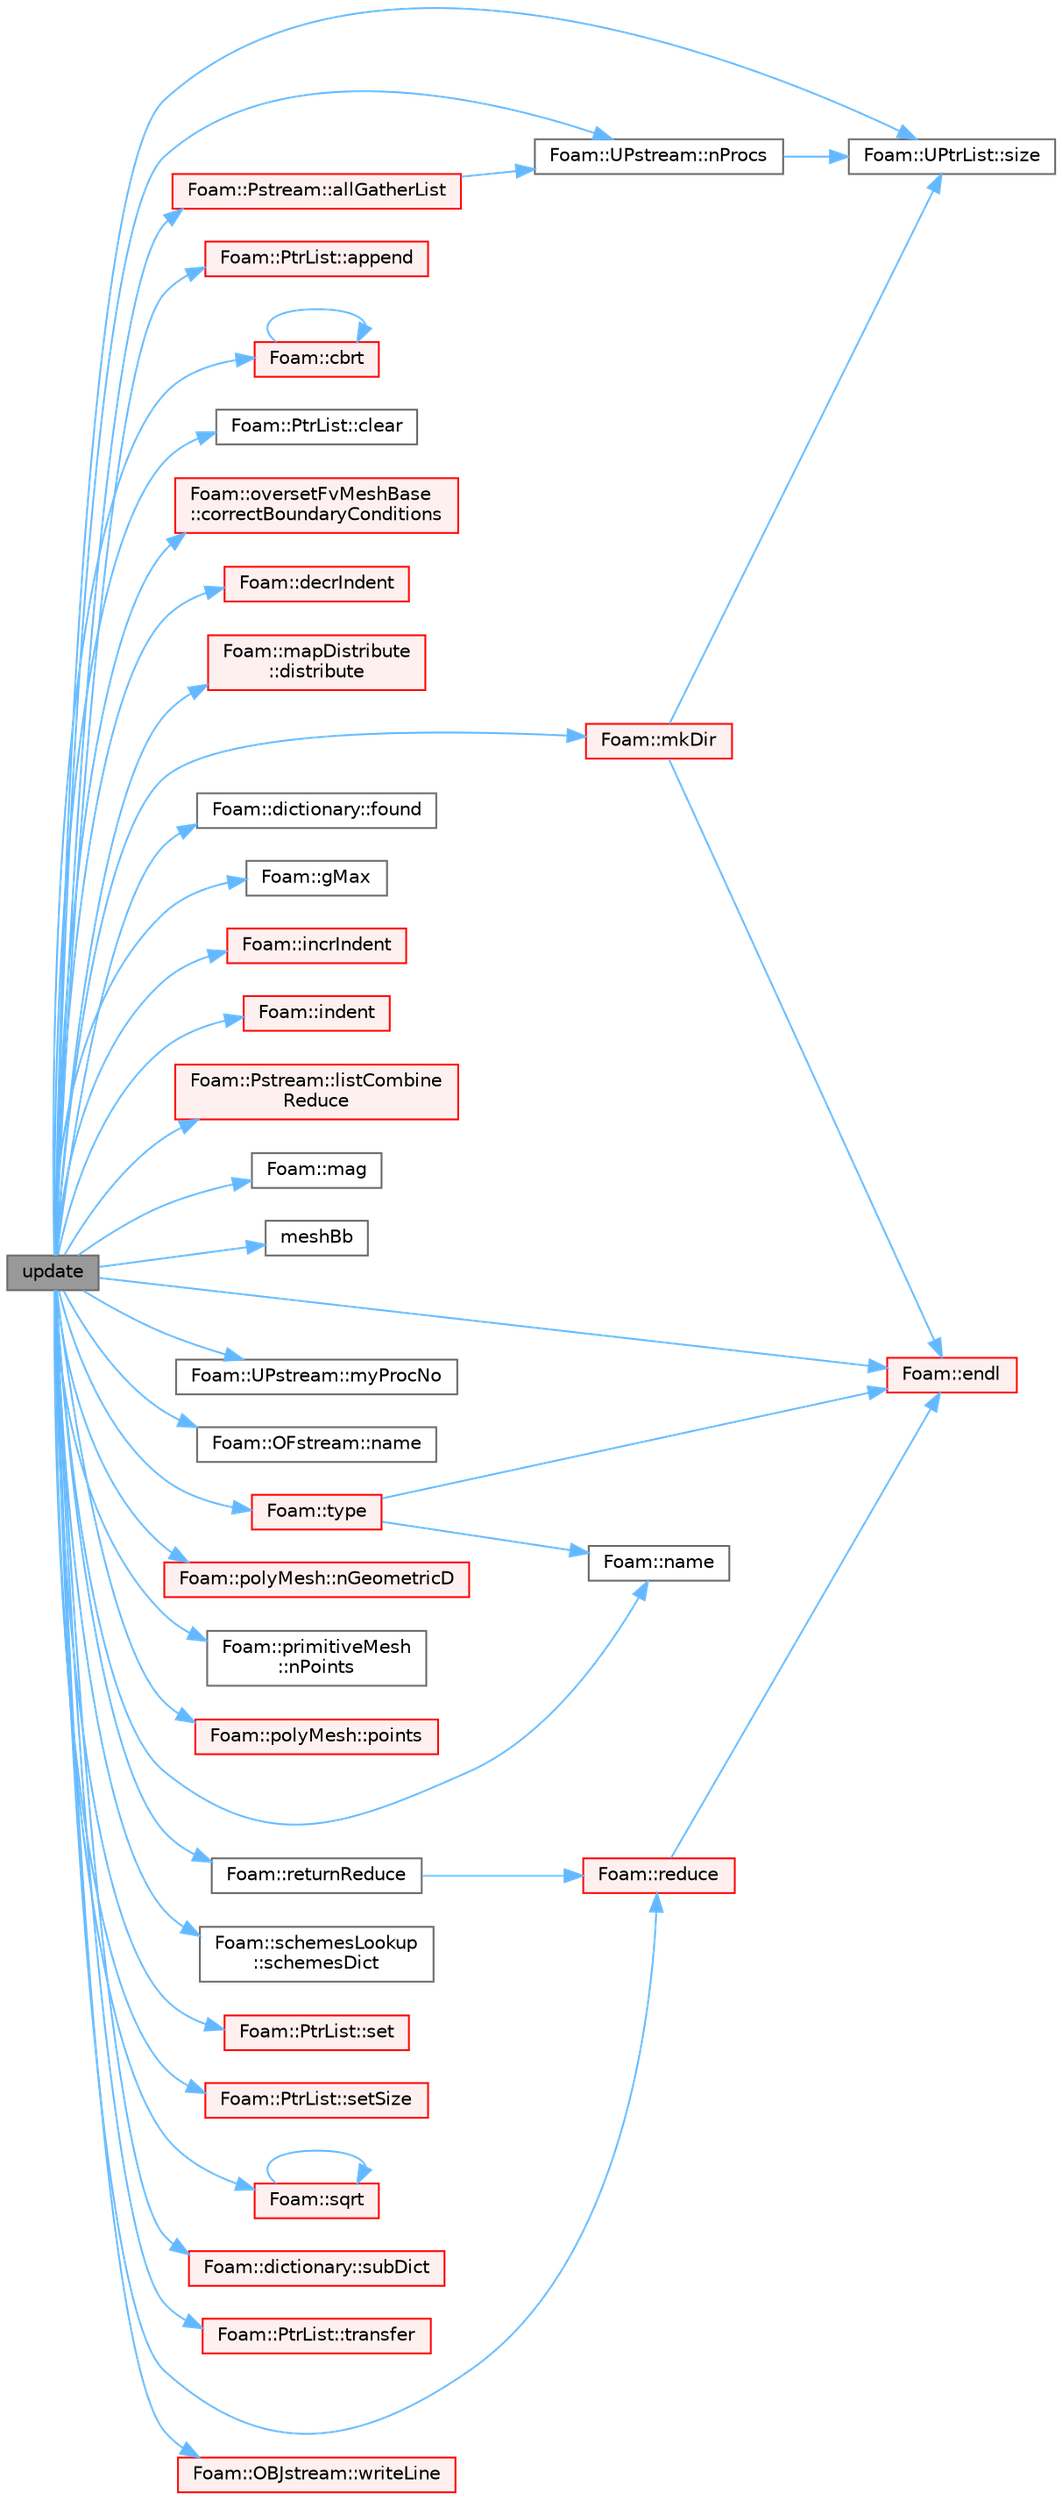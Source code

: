 digraph "update"
{
 // LATEX_PDF_SIZE
  bgcolor="transparent";
  edge [fontname=Helvetica,fontsize=10,labelfontname=Helvetica,labelfontsize=10];
  node [fontname=Helvetica,fontsize=10,shape=box,height=0.2,width=0.4];
  rankdir="LR";
  Node1 [id="Node000001",label="update",height=0.2,width=0.4,color="gray40", fillcolor="grey60", style="filled", fontcolor="black",tooltip=" "];
  Node1 -> Node2 [id="edge1_Node000001_Node000002",color="steelblue1",style="solid",tooltip=" "];
  Node2 [id="Node000002",label="Foam::Pstream::allGatherList",height=0.2,width=0.4,color="red", fillcolor="#FFF0F0", style="filled",URL="$classFoam_1_1Pstream.html#ae922e15e1dd57e59fa36902268807c78",tooltip=" "];
  Node2 -> Node12 [id="edge2_Node000002_Node000012",color="steelblue1",style="solid",tooltip=" "];
  Node12 [id="Node000012",label="Foam::UPstream::nProcs",height=0.2,width=0.4,color="grey40", fillcolor="white", style="filled",URL="$classFoam_1_1UPstream.html#a7db00ff752d312e8138599b99537f5e4",tooltip=" "];
  Node12 -> Node13 [id="edge3_Node000012_Node000013",color="steelblue1",style="solid",tooltip=" "];
  Node13 [id="Node000013",label="Foam::UPtrList::size",height=0.2,width=0.4,color="grey40", fillcolor="white", style="filled",URL="$classFoam_1_1UPtrList.html#a95603446b248fe1ecf5dc59bcc2eaff0",tooltip=" "];
  Node1 -> Node22 [id="edge4_Node000001_Node000022",color="steelblue1",style="solid",tooltip=" "];
  Node22 [id="Node000022",label="Foam::PtrList::append",height=0.2,width=0.4,color="red", fillcolor="#FFF0F0", style="filled",URL="$classFoam_1_1PtrList.html#a9846c2ecbc3f323d5dc356dedb2c6cbd",tooltip=" "];
  Node1 -> Node26 [id="edge5_Node000001_Node000026",color="steelblue1",style="solid",tooltip=" "];
  Node26 [id="Node000026",label="Foam::cbrt",height=0.2,width=0.4,color="red", fillcolor="#FFF0F0", style="filled",URL="$namespaceFoam.html#aca0b7feea326c0e1e9e04078a319d019",tooltip=" "];
  Node26 -> Node26 [id="edge6_Node000026_Node000026",color="steelblue1",style="solid",tooltip=" "];
  Node1 -> Node28 [id="edge7_Node000001_Node000028",color="steelblue1",style="solid",tooltip=" "];
  Node28 [id="Node000028",label="Foam::PtrList::clear",height=0.2,width=0.4,color="grey40", fillcolor="white", style="filled",URL="$classFoam_1_1PtrList.html#ac8bb3912a3ce86b15842e79d0b421204",tooltip=" "];
  Node1 -> Node29 [id="edge8_Node000001_Node000029",color="steelblue1",style="solid",tooltip=" "];
  Node29 [id="Node000029",label="Foam::oversetFvMeshBase\l::correctBoundaryConditions",height=0.2,width=0.4,color="red", fillcolor="#FFF0F0", style="filled",URL="$classFoam_1_1oversetFvMeshBase.html#ace920cd3768fcaae92b814ff2ade1de1",tooltip=" "];
  Node1 -> Node32 [id="edge9_Node000001_Node000032",color="steelblue1",style="solid",tooltip=" "];
  Node32 [id="Node000032",label="Foam::decrIndent",height=0.2,width=0.4,color="red", fillcolor="#FFF0F0", style="filled",URL="$namespaceFoam.html#ae2aa5f8e535bdbce0467a919990247f4",tooltip=" "];
  Node1 -> Node34 [id="edge10_Node000001_Node000034",color="steelblue1",style="solid",tooltip=" "];
  Node34 [id="Node000034",label="Foam::mapDistribute\l::distribute",height=0.2,width=0.4,color="red", fillcolor="#FFF0F0", style="filled",URL="$classFoam_1_1mapDistribute.html#a93e1a643307eb8869f583019ca92cec2",tooltip=" "];
  Node1 -> Node6 [id="edge11_Node000001_Node000006",color="steelblue1",style="solid",tooltip=" "];
  Node6 [id="Node000006",label="Foam::endl",height=0.2,width=0.4,color="red", fillcolor="#FFF0F0", style="filled",URL="$namespaceFoam.html#a7d5eca45a323264dc5fe811500ebda47",tooltip=" "];
  Node1 -> Node36 [id="edge12_Node000001_Node000036",color="steelblue1",style="solid",tooltip=" "];
  Node36 [id="Node000036",label="Foam::dictionary::found",height=0.2,width=0.4,color="grey40", fillcolor="white", style="filled",URL="$classFoam_1_1dictionary.html#a991aa8aeeb065b985015a48bb5066b99",tooltip=" "];
  Node1 -> Node37 [id="edge13_Node000001_Node000037",color="steelblue1",style="solid",tooltip=" "];
  Node37 [id="Node000037",label="Foam::gMax",height=0.2,width=0.4,color="grey40", fillcolor="white", style="filled",URL="$namespaceFoam.html#ae8d631fb8e841947408bb711abfb1e67",tooltip=" "];
  Node1 -> Node38 [id="edge14_Node000001_Node000038",color="steelblue1",style="solid",tooltip=" "];
  Node38 [id="Node000038",label="Foam::incrIndent",height=0.2,width=0.4,color="red", fillcolor="#FFF0F0", style="filled",URL="$namespaceFoam.html#a7731a7ce298b2318e8ca1efa82593c06",tooltip=" "];
  Node1 -> Node40 [id="edge15_Node000001_Node000040",color="steelblue1",style="solid",tooltip=" "];
  Node40 [id="Node000040",label="Foam::indent",height=0.2,width=0.4,color="red", fillcolor="#FFF0F0", style="filled",URL="$namespaceFoam.html#a7e15d05978b545ad4cbf3149a70b0dbf",tooltip=" "];
  Node1 -> Node42 [id="edge16_Node000001_Node000042",color="steelblue1",style="solid",tooltip=" "];
  Node42 [id="Node000042",label="Foam::Pstream::listCombine\lReduce",height=0.2,width=0.4,color="red", fillcolor="#FFF0F0", style="filled",URL="$classFoam_1_1Pstream.html#a303610fd10a6a560f8bb27e100aa77c6",tooltip=" "];
  Node1 -> Node48 [id="edge17_Node000001_Node000048",color="steelblue1",style="solid",tooltip=" "];
  Node48 [id="Node000048",label="Foam::mag",height=0.2,width=0.4,color="grey40", fillcolor="white", style="filled",URL="$namespaceFoam.html#a8ac5b57f98f906c36b8a4e989a77dbba",tooltip=" "];
  Node1 -> Node49 [id="edge18_Node000001_Node000049",color="steelblue1",style="solid",tooltip=" "];
  Node49 [id="Node000049",label="meshBb",height=0.2,width=0.4,color="grey40", fillcolor="white", style="filled",URL="$searchingEngine_8H.html#aca34e70ba5606c10e37ee4f12dab90a2",tooltip=" "];
  Node1 -> Node50 [id="edge19_Node000001_Node000050",color="steelblue1",style="solid",tooltip=" "];
  Node50 [id="Node000050",label="Foam::mkDir",height=0.2,width=0.4,color="red", fillcolor="#FFF0F0", style="filled",URL="$namespaceFoam.html#a29d00c4f6f15a72ca273332f74137075",tooltip=" "];
  Node50 -> Node6 [id="edge20_Node000050_Node000006",color="steelblue1",style="solid",tooltip=" "];
  Node50 -> Node13 [id="edge21_Node000050_Node000013",color="steelblue1",style="solid",tooltip=" "];
  Node1 -> Node14 [id="edge22_Node000001_Node000014",color="steelblue1",style="solid",tooltip=" "];
  Node14 [id="Node000014",label="Foam::UPstream::myProcNo",height=0.2,width=0.4,color="grey40", fillcolor="white", style="filled",URL="$classFoam_1_1UPstream.html#a18ae428d3236c638ac680fa9f506c11a",tooltip=" "];
  Node1 -> Node57 [id="edge23_Node000001_Node000057",color="steelblue1",style="solid",tooltip=" "];
  Node57 [id="Node000057",label="Foam::OFstream::name",height=0.2,width=0.4,color="grey40", fillcolor="white", style="filled",URL="$classFoam_1_1OFstream.html#a48d778ecaf612e9ac27dd0440302cc38",tooltip=" "];
  Node1 -> Node56 [id="edge24_Node000001_Node000056",color="steelblue1",style="solid",tooltip=" "];
  Node56 [id="Node000056",label="Foam::name",height=0.2,width=0.4,color="grey40", fillcolor="white", style="filled",URL="$namespaceFoam.html#accde1bf3e2a4105cca868012a680afbe",tooltip=" "];
  Node1 -> Node58 [id="edge25_Node000001_Node000058",color="steelblue1",style="solid",tooltip=" "];
  Node58 [id="Node000058",label="Foam::polyMesh::nGeometricD",height=0.2,width=0.4,color="red", fillcolor="#FFF0F0", style="filled",URL="$classFoam_1_1polyMesh.html#a13bdd7dac9c1c63be5f5ad4f4bcf2f63",tooltip=" "];
  Node1 -> Node60 [id="edge26_Node000001_Node000060",color="steelblue1",style="solid",tooltip=" "];
  Node60 [id="Node000060",label="Foam::primitiveMesh\l::nPoints",height=0.2,width=0.4,color="grey40", fillcolor="white", style="filled",URL="$classFoam_1_1primitiveMesh.html#a9c6b6154e2b365cfc39a2514d2b79353",tooltip=" "];
  Node1 -> Node12 [id="edge27_Node000001_Node000012",color="steelblue1",style="solid",tooltip=" "];
  Node1 -> Node61 [id="edge28_Node000001_Node000061",color="steelblue1",style="solid",tooltip=" "];
  Node61 [id="Node000061",label="Foam::polyMesh::points",height=0.2,width=0.4,color="red", fillcolor="#FFF0F0", style="filled",URL="$classFoam_1_1polyMesh.html#ac44123fc1265297c41a43c3b62fdb4c2",tooltip=" "];
  Node1 -> Node62 [id="edge29_Node000001_Node000062",color="steelblue1",style="solid",tooltip=" "];
  Node62 [id="Node000062",label="Foam::reduce",height=0.2,width=0.4,color="red", fillcolor="#FFF0F0", style="filled",URL="$namespaceFoam.html#a8f7f25e541aa3b46163d42df73f71c80",tooltip=" "];
  Node62 -> Node6 [id="edge30_Node000062_Node000006",color="steelblue1",style="solid",tooltip=" "];
  Node1 -> Node65 [id="edge31_Node000001_Node000065",color="steelblue1",style="solid",tooltip=" "];
  Node65 [id="Node000065",label="Foam::returnReduce",height=0.2,width=0.4,color="grey40", fillcolor="white", style="filled",URL="$namespaceFoam.html#acf61c6966eeded6a33f4925a2ab5240a",tooltip=" "];
  Node65 -> Node62 [id="edge32_Node000065_Node000062",color="steelblue1",style="solid",tooltip=" "];
  Node1 -> Node66 [id="edge33_Node000001_Node000066",color="steelblue1",style="solid",tooltip=" "];
  Node66 [id="Node000066",label="Foam::schemesLookup\l::schemesDict",height=0.2,width=0.4,color="grey40", fillcolor="white", style="filled",URL="$classFoam_1_1schemesLookup.html#a7291ef97a24527845773f5a1d1a5da63",tooltip=" "];
  Node1 -> Node67 [id="edge34_Node000001_Node000067",color="steelblue1",style="solid",tooltip=" "];
  Node67 [id="Node000067",label="Foam::PtrList::set",height=0.2,width=0.4,color="red", fillcolor="#FFF0F0", style="filled",URL="$classFoam_1_1PtrList.html#a0e0a32f842b05e1d69f10292dc27198a",tooltip=" "];
  Node1 -> Node70 [id="edge35_Node000001_Node000070",color="steelblue1",style="solid",tooltip=" "];
  Node70 [id="Node000070",label="Foam::PtrList::setSize",height=0.2,width=0.4,color="red", fillcolor="#FFF0F0", style="filled",URL="$classFoam_1_1PtrList.html#a69101c7616426ea26b33577a730b73e8",tooltip=" "];
  Node1 -> Node13 [id="edge36_Node000001_Node000013",color="steelblue1",style="solid",tooltip=" "];
  Node1 -> Node72 [id="edge37_Node000001_Node000072",color="steelblue1",style="solid",tooltip=" "];
  Node72 [id="Node000072",label="Foam::sqrt",height=0.2,width=0.4,color="red", fillcolor="#FFF0F0", style="filled",URL="$namespaceFoam.html#a8616bd62eebf2342a80222fecb1bda71",tooltip=" "];
  Node72 -> Node72 [id="edge38_Node000072_Node000072",color="steelblue1",style="solid",tooltip=" "];
  Node1 -> Node73 [id="edge39_Node000001_Node000073",color="steelblue1",style="solid",tooltip=" "];
  Node73 [id="Node000073",label="Foam::dictionary::subDict",height=0.2,width=0.4,color="red", fillcolor="#FFF0F0", style="filled",URL="$classFoam_1_1dictionary.html#a2a39871f2c637ad85e794cf107ae37bd",tooltip=" "];
  Node1 -> Node74 [id="edge40_Node000001_Node000074",color="steelblue1",style="solid",tooltip=" "];
  Node74 [id="Node000074",label="Foam::PtrList::transfer",height=0.2,width=0.4,color="red", fillcolor="#FFF0F0", style="filled",URL="$classFoam_1_1PtrList.html#a0bc76d46c3a7f71bd74ddafdf84dbfbc",tooltip=" "];
  Node1 -> Node76 [id="edge41_Node000001_Node000076",color="steelblue1",style="solid",tooltip=" "];
  Node76 [id="Node000076",label="Foam::type",height=0.2,width=0.4,color="red", fillcolor="#FFF0F0", style="filled",URL="$namespaceFoam.html#a69e2e8a647a7073be8ce6437c0aff762",tooltip=" "];
  Node76 -> Node6 [id="edge42_Node000076_Node000006",color="steelblue1",style="solid",tooltip=" "];
  Node76 -> Node56 [id="edge43_Node000076_Node000056",color="steelblue1",style="solid",tooltip=" "];
  Node1 -> Node77 [id="edge44_Node000001_Node000077",color="steelblue1",style="solid",tooltip=" "];
  Node77 [id="Node000077",label="Foam::OBJstream::writeLine",height=0.2,width=0.4,color="red", fillcolor="#FFF0F0", style="filled",URL="$classFoam_1_1OBJstream.html#aba7c88de6fe2b39ef12d4992d53bb9c4",tooltip=" "];
}
